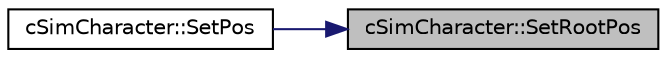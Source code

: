 digraph "cSimCharacter::SetRootPos"
{
 // LATEX_PDF_SIZE
  edge [fontname="Helvetica",fontsize="10",labelfontname="Helvetica",labelfontsize="10"];
  node [fontname="Helvetica",fontsize="10",shape=record];
  rankdir="RL";
  Node1 [label="cSimCharacter::SetRootPos",height=0.2,width=0.4,color="black", fillcolor="grey75", style="filled", fontcolor="black",tooltip=" "];
  Node1 -> Node2 [dir="back",color="midnightblue",fontsize="10",style="solid",fontname="Helvetica"];
  Node2 [label="cSimCharacter::SetPos",height=0.2,width=0.4,color="black", fillcolor="white", style="filled",URL="$classc_sim_character.html#a8c1b175e44acf3c574225b5982f91eee",tooltip=" "];
}
